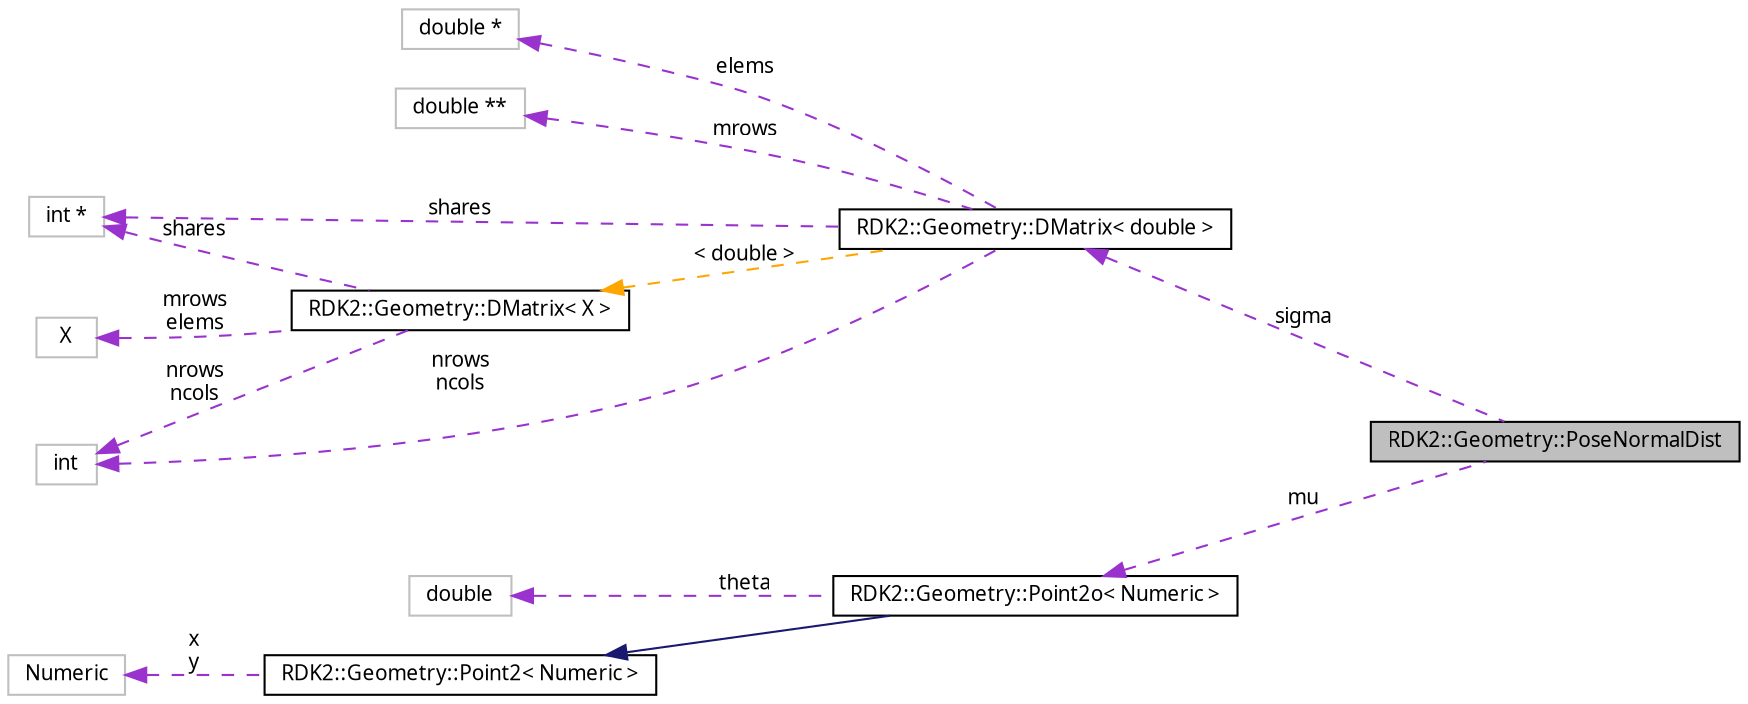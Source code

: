 digraph G
{
  edge [fontname="FreeSans.ttf",fontsize=10,labelfontname="FreeSans.ttf",labelfontsize=10];
  node [fontname="FreeSans.ttf",fontsize=10,shape=record];
  rankdir=LR;
  Node1 [label="RDK2::Geometry::PoseNormalDist",height=0.2,width=0.4,color="black", fillcolor="grey75", style="filled" fontcolor="black"];
  Node2 -> Node1 [dir=back,color="darkorchid3",fontsize=10,style="dashed",label="sigma",fontname="FreeSans.ttf"];
  Node2 [label="RDK2::Geometry::DMatrix\< double \>",height=0.2,width=0.4,color="black", fillcolor="white", style="filled",URL="$class_r_d_k2_1_1_geometry_1_1_d_matrix.html"];
  Node3 -> Node2 [dir=back,color="darkorchid3",fontsize=10,style="dashed",label="shares",fontname="FreeSans.ttf"];
  Node3 [label="int *",height=0.2,width=0.4,color="grey75", fillcolor="white", style="filled"];
  Node4 -> Node2 [dir=back,color="darkorchid3",fontsize=10,style="dashed",label="elems",fontname="FreeSans.ttf"];
  Node4 [label="double *",height=0.2,width=0.4,color="grey75", fillcolor="white", style="filled"];
  Node5 -> Node2 [dir=back,color="darkorchid3",fontsize=10,style="dashed",label="nrows\nncols",fontname="FreeSans.ttf"];
  Node5 [label="int",height=0.2,width=0.4,color="grey75", fillcolor="white", style="filled"];
  Node6 -> Node2 [dir=back,color="darkorchid3",fontsize=10,style="dashed",label="mrows",fontname="FreeSans.ttf"];
  Node6 [label="double **",height=0.2,width=0.4,color="grey75", fillcolor="white", style="filled"];
  Node7 -> Node2 [dir=back,color="orange",fontsize=10,style="dashed",label="\< double \>",fontname="FreeSans.ttf"];
  Node7 [label="RDK2::Geometry::DMatrix\< X \>",height=0.2,width=0.4,color="black", fillcolor="white", style="filled",URL="$class_r_d_k2_1_1_geometry_1_1_d_matrix.html",tooltip="Attenzione al costruttore: rows,columns == height,width."];
  Node3 -> Node7 [dir=back,color="darkorchid3",fontsize=10,style="dashed",label="shares",fontname="FreeSans.ttf"];
  Node8 -> Node7 [dir=back,color="darkorchid3",fontsize=10,style="dashed",label="mrows\nelems",fontname="FreeSans.ttf"];
  Node8 [label="X",height=0.2,width=0.4,color="grey75", fillcolor="white", style="filled"];
  Node5 -> Node7 [dir=back,color="darkorchid3",fontsize=10,style="dashed",label="nrows\nncols",fontname="FreeSans.ttf"];
  Node9 -> Node1 [dir=back,color="darkorchid3",fontsize=10,style="dashed",label="mu",fontname="FreeSans.ttf"];
  Node9 [label="RDK2::Geometry::Point2o\< Numeric \>",height=0.2,width=0.4,color="black", fillcolor="white", style="filled",URL="$class_r_d_k2_1_1_geometry_1_1_point2o.html",tooltip="Beware that the operators + - * uses also the &quot;theta&quot; component."];
  Node10 -> Node9 [dir=back,color="midnightblue",fontsize=10,style="solid",fontname="FreeSans.ttf"];
  Node10 [label="RDK2::Geometry::Point2\< Numeric \>",height=0.2,width=0.4,color="black", fillcolor="white", style="filled",URL="$struct_r_d_k2_1_1_geometry_1_1_point2.html",tooltip="A generic vector with two components."];
  Node11 -> Node10 [dir=back,color="darkorchid3",fontsize=10,style="dashed",label="x\ny",fontname="FreeSans.ttf"];
  Node11 [label="Numeric",height=0.2,width=0.4,color="grey75", fillcolor="white", style="filled"];
  Node12 -> Node9 [dir=back,color="darkorchid3",fontsize=10,style="dashed",label="theta",fontname="FreeSans.ttf"];
  Node12 [label="double",height=0.2,width=0.4,color="grey75", fillcolor="white", style="filled"];
}
